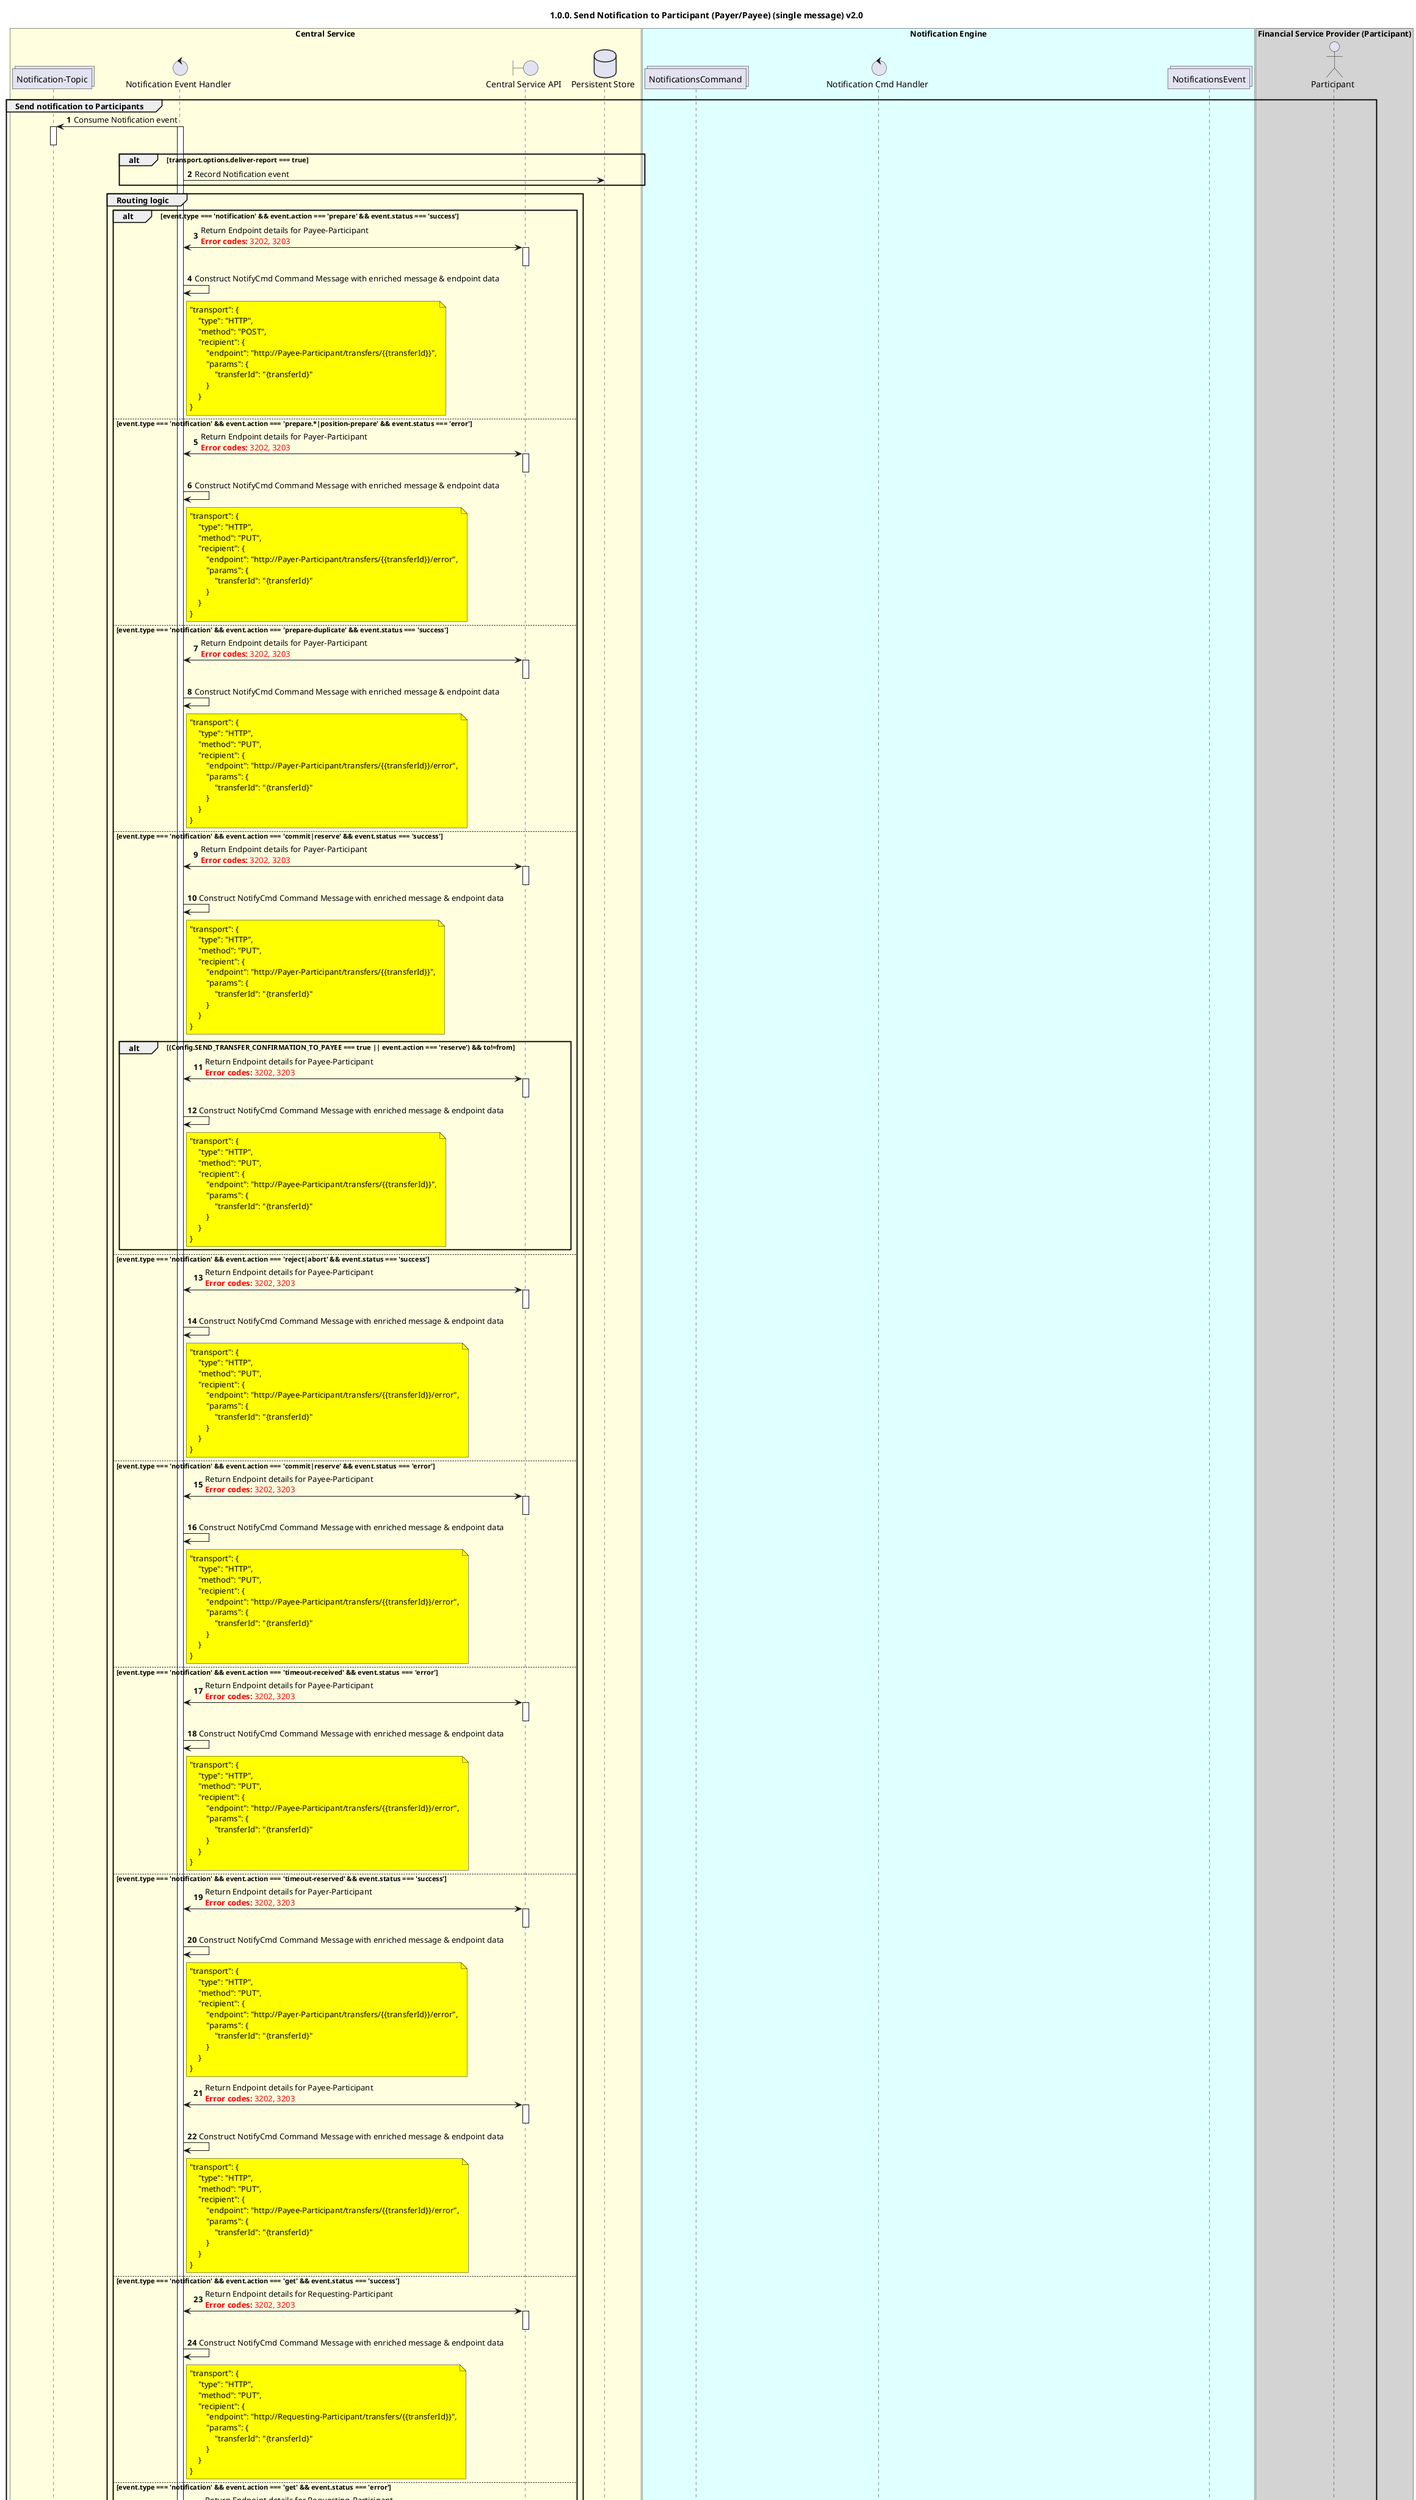 /'*****
 License
 --------------
 Copyright © 2017 Bill & Melinda Gates Foundation
 The Mojaloop files are made available by the Bill & Melinda Gates Foundation under the Apache License, Version 2.0 (the "License") and you may not use these files except in compliance with the License. You may obtain a copy of the License at
 http://www.apache.org/licenses/LICENSE-2.0
 Unless required by applicable law or agreed to in writing, the Mojaloop files are distributed on an "AS IS" BASIS, WITHOUT WARRANTIES OR CONDITIONS OF ANY KIND, either express or implied. See the License for the specific language governing permissions and limitations under the License.
 Contributors
 --------------
 This is the official list of the Mojaloop project contributors for this file.
 Names of the original copyright holders (individuals or organizations)
 should be listed with a '*' in the first column. People who have
 contributed from an organization can be listed under the organization
 that actually holds the copyright for their contributions (see the
 Gates Foundation organization for an example). Those individuals should have
 their names indented and be marked with a '-'. Email address can be added
 optionally within square brackets <email>.
 * Gates Foundation
 - Name Surname <name.surname@gatesfoundation.com>

 * Georgi Georgiev <georgi.georgiev@modusbox.com>
 * Miguel de Barros <miguel.debarros@modusbox.com>
 * Shashikant Hirugade <shashikant.hirugade@modusbox.com>
 * Valentin Genev <valentin.genev@modusbox.com>
 --------------
 ******'/

@startuml
' declate title
title 1.0.0. Send Notification to Participant (Payer/Payee) (single message) v2.0

autonumber

' Actor Keys:
'   actor - Payer DFSP, Payee DFSP
'   boundary - APIs/Interfaces, etc
'   collections - Kafka Topics
'   control - Kafka Consumers
'   entity - Database Access Objects
'   database - Database Persistance Store

' declare actors
' actor "Payer DFSP\nParticipant" as PAYER_DFSP
actor "Participant" as PARTICIPANT
control "Notification Event Handler" as NOTIFY_HANDLER_EVT
control "Notification Cmd Handler" as NOTIFY_HANDLER_CMD
boundary "Central Service API" as CSAPI
collections "Notification-Topic" as TOPIC_NOTIFICATIONS
collections "NotificationsCommand" as TOPIC_NOTIFICATIONS_CMD
collections "NotificationsEvent" as TOPIC_NOTIFICATIONS_EVT
' entity "Participant DAO" as PARTICIPANT_DAO
' entity "Notifications DAO" as NOTIFICATIONS_DAO
database "Persistent Store" as DB

' box "Financial Service Provider (Payer)" #lightGray
' 	participant PAYER_DFSP
' end box

' box "ML API Adapter Service" #LightBlue
' 	participant NOTIFY_HANDLER
' end box

box "Central Service" #LightYellow
    participant TOPIC_NOTIFICATIONS
    participant NOTIFY_HANDLER_EVT
    participant CSAPI
    ' participant NOTIFICATIONS_DAO
    participant DB
    participant TOPIC_NOTIFICATIONS_EVT
    ' participant PARTICIPANT_DAO
    ' participant DB
end box

box "Notification Engine" #LightCyan
    participant TOPIC_NOTIFICATIONS_CMD
    participant NOTIFY_HANDLER_CMD
    participant TOPIC_NOTIFICATIONS_EVT
end box

box "Financial Service Provider (Participant)" #lightGray
	participant PARTICIPANT
end box

' start flow
group Send notification to Participants
    ' note left of NOTIFY_HANDLER_EVT #yellow
    '     Message:
    '     {
    '         payload: {
    '             endpoint: {
    '                 type: <typeValue>,
    '                 value: <endpointValue>
    '            }
    '         }
    '     }
    ' end note

    TOPIC_NOTIFICATIONS <- NOTIFY_HANDLER_EVT: Consume Notification event
    activate NOTIFY_HANDLER_EVT
    activate TOPIC_NOTIFICATIONS
    deactivate TOPIC_NOTIFICATIONS

    alt transport.options.deliver-report === true
        NOTIFY_HANDLER_EVT -> DB: Record Notification event
    end

    ' put logic here to route command-type based on incoming events
    group Routing logic
        alt event.type === 'notification' && event.action === 'prepare' && event.status === 'success'
            CSAPI <-> NOTIFY_HANDLER_EVT: Return Endpoint details for Payee-Participant\n<color #FF0000><b>Error codes:</b> 3202, 3203</color>
            activate CSAPI
            deactivate CSAPI

            NOTIFY_HANDLER_EVT -> NOTIFY_HANDLER_EVT: Construct NotifyCmd Command Message with enriched message & endpoint data
            note right of NOTIFY_HANDLER_EVT #yellow
                "transport": {
                    "type": "HTTP",
                    "method": "POST",
                    "recipient": {
                        "endpoint": "http://Payee-Participant/transfers/{{transferId}}",
                        "params": {
                            "transferId": "{transferId}"
                        }
                    }
                }
            end note
        else event.type === 'notification' && event.action === 'prepare.*|position-prepare' && event.status === 'error'
            CSAPI <-> NOTIFY_HANDLER_EVT: Return Endpoint details for Payer-Participant\n<color #FF0000><b>Error codes:</b> 3202, 3203</color>
            activate CSAPI
            deactivate CSAPI

            NOTIFY_HANDLER_EVT -> NOTIFY_HANDLER_EVT: Construct NotifyCmd Command Message with enriched message & endpoint data
            note right of NOTIFY_HANDLER_EVT #yellow
                "transport": {
                    "type": "HTTP",
                    "method": "PUT",
                    "recipient": {
                        "endpoint": "http://Payer-Participant/transfers/{{transferId}}/error",
                        "params": {
                            "transferId": "{transferId}"
                        }
                    }
                }
            end note
        else event.type === 'notification' && event.action === 'prepare-duplicate' && event.status === 'success'
            CSAPI <-> NOTIFY_HANDLER_EVT: Return Endpoint details for Payer-Participant\n<color #FF0000><b>Error codes:</b> 3202, 3203</color>
            activate CSAPI
            deactivate CSAPI

            NOTIFY_HANDLER_EVT -> NOTIFY_HANDLER_EVT: Construct NotifyCmd Command Message with enriched message & endpoint data
            note right of NOTIFY_HANDLER_EVT #yellow
                "transport": {
                    "type": "HTTP",
                    "method": "PUT",
                    "recipient": {
                        "endpoint": "http://Payer-Participant/transfers/{{transferId}}/error",
                        "params": {
                            "transferId": "{transferId}"
                        }
                    }
                }
            end note
       else event.type === 'notification' && event.action === 'commit|reserve' && event.status === 'success'
            CSAPI <-> NOTIFY_HANDLER_EVT: Return Endpoint details for Payer-Participant\n<color #FF0000><b>Error codes:</b> 3202, 3203</color>
            activate CSAPI
            deactivate CSAPI

            NOTIFY_HANDLER_EVT -> NOTIFY_HANDLER_EVT: Construct NotifyCmd Command Message with enriched message & endpoint data
            note right of NOTIFY_HANDLER_EVT #yellow
                "transport": {
                    "type": "HTTP",
                    "method": "PUT",
                    "recipient": {
                        "endpoint": "http://Payer-Participant/transfers/{{transferId}}",
                        "params": {
                            "transferId": "{transferId}"
                        }
                    }
                }
            end note
            
            ' Notes:
            '   - To confirm if action=reserve results in sending out a payee notification <-- I assume this is for FSPIOP v1.1 changes
            '   - This is also only applicabble for "off-us" transfers
            alt (Config.SEND_TRANSFER_CONFIRMATION_TO_PAYEE === true || event.action === 'reserve') && to!=from
                CSAPI <-> NOTIFY_HANDLER_EVT: Return Endpoint details for Payee-Participant\n<color #FF0000><b>Error codes:</b> 3202, 3203</color>
                activate CSAPI
                deactivate CSAPI

                NOTIFY_HANDLER_EVT -> NOTIFY_HANDLER_EVT: Construct NotifyCmd Command Message with enriched message & endpoint data
                note right of NOTIFY_HANDLER_EVT #yellow
                    "transport": {
                        "type": "HTTP",
                        "method": "PUT",
                        "recipient": {
                            "endpoint": "http://Payee-Participant/transfers/{{transferId}}",
                            "params": {
                                "transferId": "{transferId}"
                            }
                        }
                    }
                end note
            end
        else event.type === 'notification' && event.action === 'reject|abort' && event.status === 'success'
            CSAPI <-> NOTIFY_HANDLER_EVT: Return Endpoint details for Payee-Participant\n<color #FF0000><b>Error codes:</b> 3202, 3203</color>
            activate CSAPI
            deactivate CSAPI

            NOTIFY_HANDLER_EVT -> NOTIFY_HANDLER_EVT: Construct NotifyCmd Command Message with enriched message & endpoint data
            note right of NOTIFY_HANDLER_EVT #yellow
                "transport": {
                    "type": "HTTP",
                    "method": "PUT",
                    "recipient": {
                        "endpoint": "http://Payee-Participant/transfers/{{transferId}}/error",
                        "params": {
                            "transferId": "{transferId}"
                        }
                    }
                }
            end note
        else event.type === 'notification' && event.action === 'commit|reserve' && event.status === 'error'
            CSAPI <-> NOTIFY_HANDLER_EVT: Return Endpoint details for Payee-Participant\n<color #FF0000><b>Error codes:</b> 3202, 3203</color>
            activate CSAPI
            deactivate CSAPI

            NOTIFY_HANDLER_EVT -> NOTIFY_HANDLER_EVT: Construct NotifyCmd Command Message with enriched message & endpoint data
            note right of NOTIFY_HANDLER_EVT #yellow
                "transport": {
                    "type": "HTTP",
                    "method": "PUT",
                    "recipient": {
                        "endpoint": "http://Payee-Participant/transfers/{{transferId}}/error",
                        "params": {
                            "transferId": "{transferId}"
                        }
                    }
                }
            end note
        else event.type === 'notification' && event.action === 'timeout-received' && event.status === 'error'
            CSAPI <-> NOTIFY_HANDLER_EVT: Return Endpoint details for Payee-Participant\n<color #FF0000><b>Error codes:</b> 3202, 3203</color>
            activate CSAPI
            deactivate CSAPI

            NOTIFY_HANDLER_EVT -> NOTIFY_HANDLER_EVT: Construct NotifyCmd Command Message with enriched message & endpoint data
            note right of NOTIFY_HANDLER_EVT #yellow
                "transport": {
                    "type": "HTTP",
                    "method": "PUT",
                    "recipient": {
                        "endpoint": "http://Payee-Participant/transfers/{{transferId}}/error",
                        "params": {
                            "transferId": "{transferId}"
                        }
                    }
                }
            end note
        else event.type === 'notification' && event.action === 'timeout-reserved' && event.status === 'success'
            CSAPI <-> NOTIFY_HANDLER_EVT: Return Endpoint details for Payer-Participant\n<color #FF0000><b>Error codes:</b> 3202, 3203</color>
            activate CSAPI
            deactivate CSAPI

            NOTIFY_HANDLER_EVT -> NOTIFY_HANDLER_EVT: Construct NotifyCmd Command Message with enriched message & endpoint data
            note right of NOTIFY_HANDLER_EVT #yellow
                "transport": {
                    "type": "HTTP",
                    "method": "PUT",
                    "recipient": {
                        "endpoint": "http://Payer-Participant/transfers/{{transferId}}/error",
                        "params": {
                            "transferId": "{transferId}"
                        }
                    }
                }
            end note
            
            ' Notes:
            '   - To confirm if action=reserve results in sending out a payee notification <-- I assume this is for FSPIOP v1.1 changes
            '   - This is also only applicabble for "off-us" transfers
            ' alt (Config.SEND_TRANSFER_CONFIRMATION_TO_PAYEE === true || event.action === 'reserve') && to!=from
            CSAPI <-> NOTIFY_HANDLER_EVT: Return Endpoint details for Payee-Participant\n<color #FF0000><b>Error codes:</b> 3202, 3203</color>
            activate CSAPI
            deactivate CSAPI

            NOTIFY_HANDLER_EVT -> NOTIFY_HANDLER_EVT: Construct NotifyCmd Command Message with enriched message & endpoint data
            note right of NOTIFY_HANDLER_EVT #yellow
                "transport": {
                    "type": "HTTP",
                    "method": "PUT",
                    "recipient": {
                        "endpoint": "http://Payee-Participant/transfers/{{transferId}}/error",
                        "params": {
                            "transferId": "{transferId}"
                        }
                    }
                }
            end note
            ' end
        else event.type === 'notification' && event.action === 'get' && event.status === 'success'
            CSAPI <-> NOTIFY_HANDLER_EVT: Return Endpoint details for Requesting-Participant\n<color #FF0000><b>Error codes:</b> 3202, 3203</color>
            activate CSAPI
            deactivate CSAPI

            NOTIFY_HANDLER_EVT -> NOTIFY_HANDLER_EVT: Construct NotifyCmd Command Message with enriched message & endpoint data
            note right of NOTIFY_HANDLER_EVT #yellow
                "transport": {
                    "type": "HTTP",
                    "method": "PUT",
                    "recipient": {
                        "endpoint": "http://Requesting-Participant/transfers/{{transferId}}",
                        "params": {
                            "transferId": "{transferId}"
                        }
                    }
                }
            end note
        else event.type === 'notification' && event.action === 'get' && event.status === 'error'
            CSAPI <-> NOTIFY_HANDLER_EVT: Return Endpoint details for Requesting-Participant\n<color #FF0000><b>Error codes:</b> 3202, 3203</color>
            activate CSAPI
            deactivate CSAPI

            NOTIFY_HANDLER_EVT -> NOTIFY_HANDLER_EVT: Construct NotifyCmd Command Message with enriched message & endpoint data
            note right of NOTIFY_HANDLER_EVT #yellow
                "transport": {
                    "type": "HTTP",
                    "method": "PUT",
                    "recipient": {
                        "endpoint": "http://Requesting-Participant/transfers/{{transferId}}/error",
                        "params": {
                            "transferId": "{transferId}"
                        }
                    }
                }
            end note
        end
    end
    

    NOTIFY_HANDLER_EVT -> NOTIFY_HANDLER_EVT: Construct NotifyCmd Command Message with notficiation-payload & transport-data
    group For-each NotifyCmd Command Messages
        NOTIFY_HANDLER_EVT -> TOPIC_NOTIFICATIONS_CMD: Publish NotifyCmd Command Message
        activate TOPIC_NOTIFICATIONS_CMD
    end
    

    NOTIFY_HANDLER_EVT -> TOPIC_NOTIFICATIONS: Commit Notification event
    activate TOPIC_NOTIFICATIONS
    deactivate TOPIC_NOTIFICATIONS
    deactivate NOTIFY_HANDLER_EVT
    
    
    TOPIC_NOTIFICATIONS_CMD <- NOTIFY_HANDLER_CMD: Consume NotifyCmd Command Message
    activate NOTIFY_HANDLER_CMD
    deactivate TOPIC_NOTIFICATIONS_CMD

    NOTIFY_HANDLER_CMD -> NOTIFY_HANDLER_CMD: Validate transport.type && transport.content-type match handlers configuration

alt If transport.type && transport.content-type match handlers configuration

        NOTIFY_HANDLER_CMD -> NOTIFY_HANDLER_CMD: Construct Transport Message

        ' retry logic goes here
        group Retry Transport Mechanism based on transport options
            note right of NOTIFY_HANDLER_CMD #yellow
                "transport": {
                    "options": {
                        "deliveryReport": true,
                        "retry": {
                        "count": 3,
                        "type": "noDelay|exponentialDelay",
                        "condition": "isNetworkError|isSafeRequestError|isIdempotentRequestError|isNetworkOrIdempotentRequestError"
                        }
                    }
                }
            end note
            NOTIFY_HANDLER_CMD -> PARTICIPANT: Notification with Prepare/fulfil result/error to \nPayer DFSP to specified Endpoint - PUT \n<color #FF0000><b>Error code:</b> 1001</color>
            NOTIFY_HANDLER_CMD <-- PARTICIPANT: HTTP 200 OK 
        end

        NOTIFY_HANDLER_CMD -> NOTIFY_HANDLER_CMD: Prepare Delivery Report
    

    alt transport.options.deliver-report === true
        NOTIFY_HANDLER_CMD -> TOPIC_NOTIFICATIONS_EVT: Publish NotifyDeliveryReport event
        activate TOPIC_NOTIFICATIONS_EVT

        TOPIC_NOTIFICATIONS_EVT <- NOTIFY_HANDLER_EVT: Consume NotifyDeliveryReport event
        deactivate TOPIC_NOTIFICATIONS_EVT
        activate NOTIFY_HANDLER_EVT

        NOTIFY_HANDLER_EVT -> DB: Record NotifyDeliveryReport event
        

        NOTIFY_HANDLER_EVT -> TOPIC_NOTIFICATIONS_EVT: Commit NotifyDeliveryReport event
        deactivate NOTIFY_HANDLER_EVT
        activate TOPIC_NOTIFICATIONS_EVT
        deactivate TOPIC_NOTIFICATIONS_EVT
    end

else
        NOTIFY_HANDLER_CMD -> NOTIFY_HANDLER_CMD: Ignore Notification
end

    NOTIFY_HANDLER_CMD -> TOPIC_NOTIFICATIONS_CMD: Commit NotifyCmd event
    activate TOPIC_NOTIFICATIONS_CMD
    deactivate TOPIC_NOTIFICATIONS_CMD
    deactivate NOTIFY_HANDLER_CMD

end
@enduml
